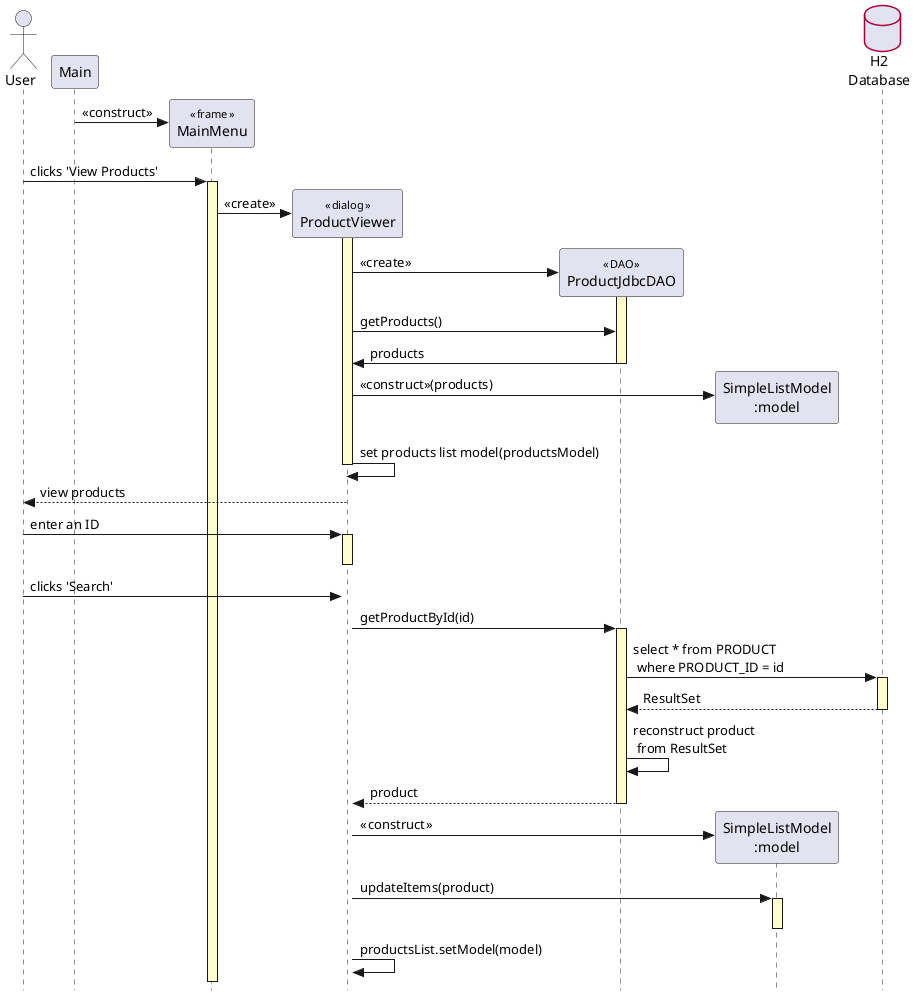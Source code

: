@startuml
' style tweaks to make the diagram a little more readable
skinparam {
	Style strictuml
	RoundCorner 5
        Database {
		' the default border no longer matches the normal colours (bug?), so fix this
		BorderColor #A80036
	}
	Sequence {
		' make activations yellow too
		LifeLineBackgroundColor #FDFDCD

		' make stereotypes less ugly
		Stereotype {
			Font {
				Size 11
				Style plain
			}
		}
	}
}

actor User as user
participant "Main" as main
participant "MainMenu" as menu << frame >>
participant "ProductViewer" as dialog << dialog >>
participant "ProductJdbcDAO" as dao << DAO >>
participant "SimpleListModel\n:model" as model
database "H2\nDatabase" as db


create menu
main -> menu : «construct»

user -> menu++ : clicks 'View Products'

create dialog
menu -> dialog++ : «create»

create dao
dialog -> dao++ : «create»
dialog -> dao : getProducts()
dialog <- dao-- : products

create model
dialog -> model : <<construct>>(products)
 
dialog -> dialog-- : set products list model(productsModel)
 
user <-- dialog-- : view products


user -> dialog++ : enter an ID
dialog--

user -> dialog++ : clicks 'Search'
dialog -> dao++ : getProductById(id)
dao -> db++ : select * from PRODUCT\n where PRODUCT_ID = id
return ResultSet
dao->dao: reconstruct product\n from ResultSet
dao --> dialog: product
dao--

create model
dialog -> model : « construct »
dialog -> model++ : updateItems(product)
model--
dialog -> dialog : productsList.setModel(model)
@enduml

